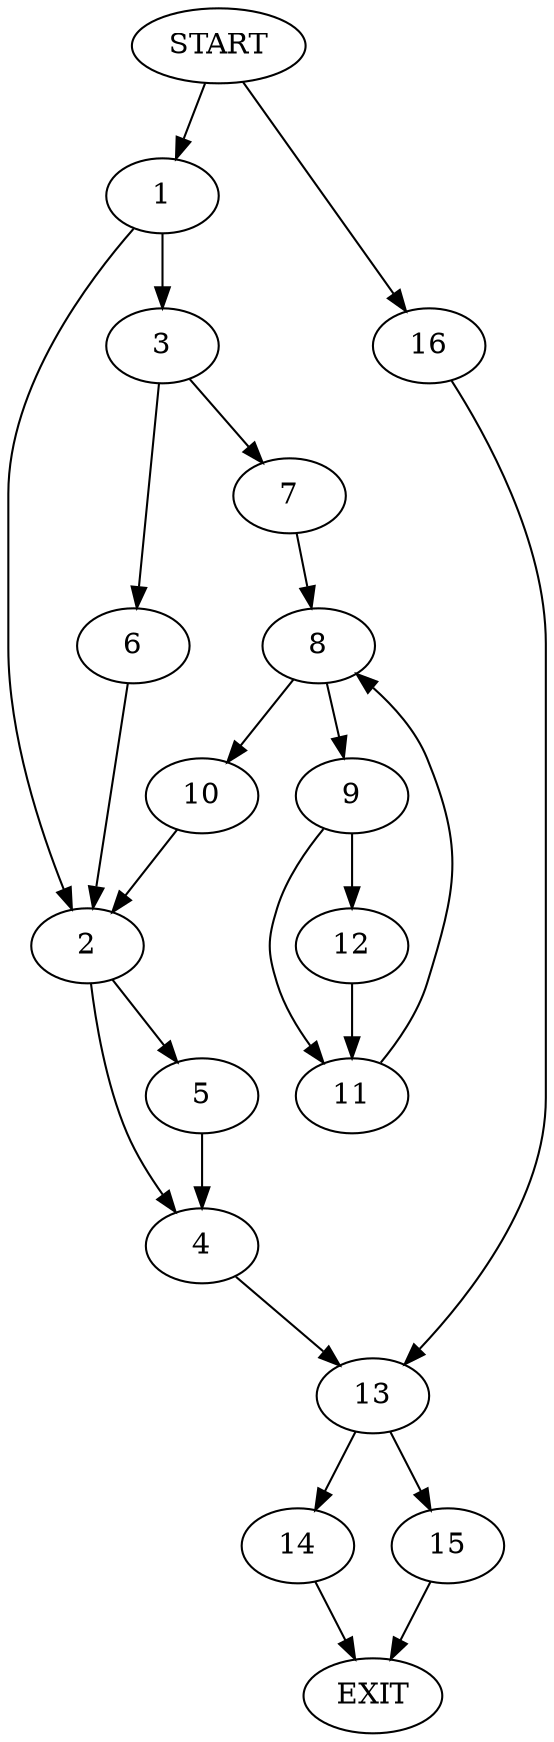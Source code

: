 digraph {
0 [label="START"]
17 [label="EXIT"]
0 -> 1
1 -> 2
1 -> 3
2 -> 4
2 -> 5
3 -> 6
3 -> 7
7 -> 8
6 -> 2
8 -> 9
8 -> 10
10 -> 2
9 -> 11
9 -> 12
11 -> 8
12 -> 11
5 -> 4
4 -> 13
13 -> 14
13 -> 15
14 -> 17
0 -> 16
16 -> 13
15 -> 17
}
